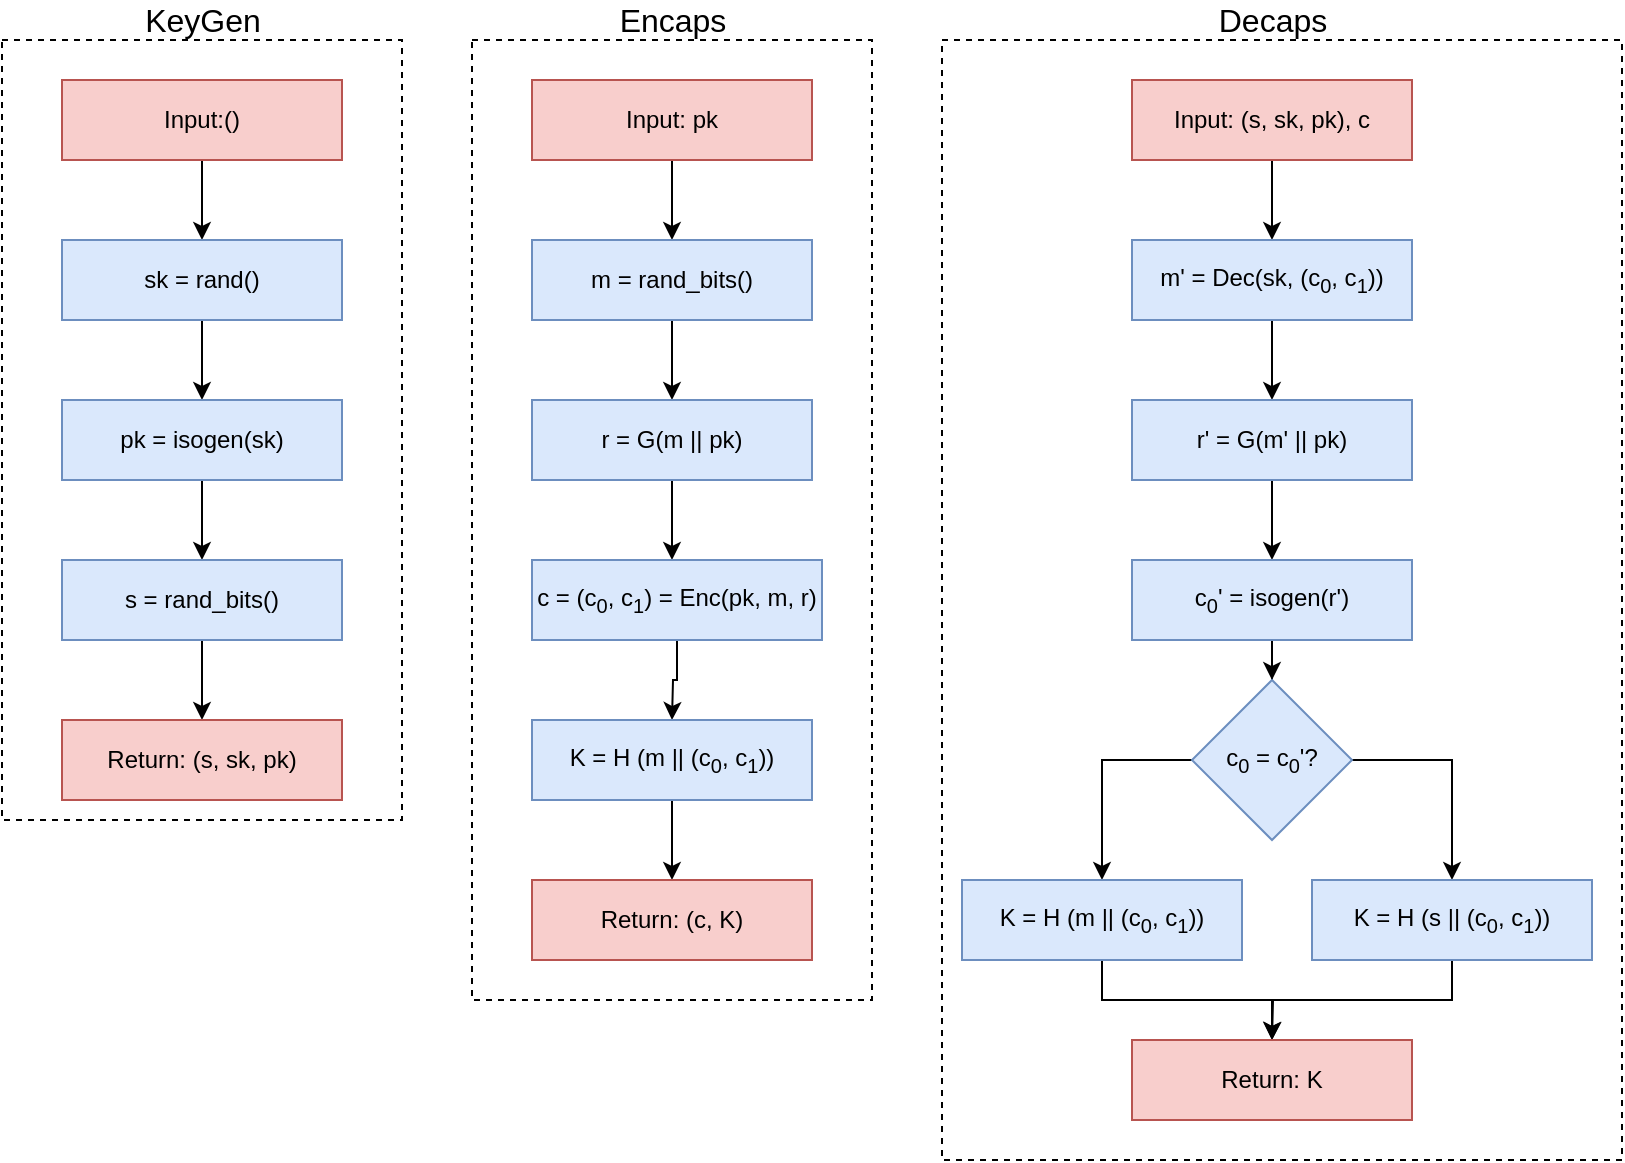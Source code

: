 <mxfile version="13.7.6"><diagram id="uutS2y4OShjR_FtOGPbr" name="Page-1"><mxGraphModel dx="1105" dy="689" grid="1" gridSize="10" guides="1" tooltips="1" connect="1" arrows="1" fold="1" page="1" pageScale="1" pageWidth="850" pageHeight="1100" math="0" shadow="0"><root><mxCell id="0"/><mxCell id="1" parent="0"/><mxCell id="aw_NDMYRMa_G1r3oWj0B-43" value="" style="rounded=0;whiteSpace=wrap;html=1;dashed=1;" vertex="1" parent="1"><mxGeometry x="470" y="70" width="340" height="560" as="geometry"/></mxCell><mxCell id="aw_NDMYRMa_G1r3oWj0B-44" value="" style="rounded=0;whiteSpace=wrap;html=1;dashed=1;" vertex="1" parent="1"><mxGeometry y="70" width="200" height="390" as="geometry"/></mxCell><mxCell id="aw_NDMYRMa_G1r3oWj0B-45" value="" style="rounded=0;whiteSpace=wrap;html=1;dashed=1;" vertex="1" parent="1"><mxGeometry x="235" y="70" width="200" height="480" as="geometry"/></mxCell><mxCell id="aw_NDMYRMa_G1r3oWj0B-46" style="edgeStyle=orthogonalEdgeStyle;rounded=0;orthogonalLoop=1;jettySize=auto;html=1;exitX=0.5;exitY=1;exitDx=0;exitDy=0;entryX=0.5;entryY=0;entryDx=0;entryDy=0;fontSize=16;" edge="1" parent="1" source="aw_NDMYRMa_G1r3oWj0B-47" target="aw_NDMYRMa_G1r3oWj0B-50"><mxGeometry relative="1" as="geometry"/></mxCell><mxCell id="aw_NDMYRMa_G1r3oWj0B-47" value="Input:()" style="rounded=0;whiteSpace=wrap;html=1;fillColor=#f8cecc;strokeColor=#b85450;" vertex="1" parent="1"><mxGeometry x="30" y="90" width="140" height="40" as="geometry"/></mxCell><mxCell id="aw_NDMYRMa_G1r3oWj0B-48" value="KeyGen" style="text;html=1;align=center;verticalAlign=middle;resizable=0;points=[];autosize=1;fontSize=16;" vertex="1" parent="1"><mxGeometry x="65" y="50" width="70" height="20" as="geometry"/></mxCell><mxCell id="aw_NDMYRMa_G1r3oWj0B-49" style="edgeStyle=orthogonalEdgeStyle;rounded=0;orthogonalLoop=1;jettySize=auto;html=1;entryX=0.5;entryY=0;entryDx=0;entryDy=0;fontSize=16;" edge="1" parent="1" source="aw_NDMYRMa_G1r3oWj0B-50" target="aw_NDMYRMa_G1r3oWj0B-52"><mxGeometry relative="1" as="geometry"/></mxCell><mxCell id="aw_NDMYRMa_G1r3oWj0B-50" value="sk = rand()" style="rounded=0;whiteSpace=wrap;html=1;fillColor=#dae8fc;strokeColor=#6c8ebf;" vertex="1" parent="1"><mxGeometry x="30" y="170" width="140" height="40" as="geometry"/></mxCell><mxCell id="aw_NDMYRMa_G1r3oWj0B-51" style="edgeStyle=orthogonalEdgeStyle;rounded=0;orthogonalLoop=1;jettySize=auto;html=1;entryX=0.5;entryY=0;entryDx=0;entryDy=0;fontSize=16;" edge="1" parent="1" source="aw_NDMYRMa_G1r3oWj0B-52"><mxGeometry relative="1" as="geometry"><mxPoint x="100" y="330" as="targetPoint"/></mxGeometry></mxCell><mxCell id="aw_NDMYRMa_G1r3oWj0B-52" value="pk = isogen(sk)" style="rounded=0;whiteSpace=wrap;html=1;fillColor=#dae8fc;strokeColor=#6c8ebf;" vertex="1" parent="1"><mxGeometry x="30" y="250" width="140" height="40" as="geometry"/></mxCell><mxCell id="aw_NDMYRMa_G1r3oWj0B-53" style="edgeStyle=orthogonalEdgeStyle;rounded=0;orthogonalLoop=1;jettySize=auto;html=1;entryX=0.5;entryY=0;entryDx=0;entryDy=0;" edge="1" parent="1" source="aw_NDMYRMa_G1r3oWj0B-54" target="aw_NDMYRMa_G1r3oWj0B-55"><mxGeometry relative="1" as="geometry"/></mxCell><mxCell id="aw_NDMYRMa_G1r3oWj0B-54" value="s = rand_bits()" style="rounded=0;whiteSpace=wrap;html=1;fillColor=#dae8fc;strokeColor=#6c8ebf;" vertex="1" parent="1"><mxGeometry x="30" y="330" width="140" height="40" as="geometry"/></mxCell><mxCell id="aw_NDMYRMa_G1r3oWj0B-55" value="Return: (s, sk, pk)" style="rounded=0;whiteSpace=wrap;html=1;fillColor=#f8cecc;strokeColor=#b85450;" vertex="1" parent="1"><mxGeometry x="30" y="410" width="140" height="40" as="geometry"/></mxCell><mxCell id="aw_NDMYRMa_G1r3oWj0B-56" style="edgeStyle=orthogonalEdgeStyle;rounded=0;orthogonalLoop=1;jettySize=auto;html=1;exitX=0.5;exitY=1;exitDx=0;exitDy=0;entryX=0.5;entryY=0;entryDx=0;entryDy=0;fontSize=16;" edge="1" parent="1" source="aw_NDMYRMa_G1r3oWj0B-57" target="aw_NDMYRMa_G1r3oWj0B-60"><mxGeometry relative="1" as="geometry"/></mxCell><mxCell id="aw_NDMYRMa_G1r3oWj0B-57" value="Input: pk" style="rounded=0;whiteSpace=wrap;html=1;fillColor=#f8cecc;strokeColor=#b85450;" vertex="1" parent="1"><mxGeometry x="265" y="90" width="140" height="40" as="geometry"/></mxCell><mxCell id="aw_NDMYRMa_G1r3oWj0B-58" value="Encaps" style="text;html=1;align=center;verticalAlign=middle;resizable=0;points=[];autosize=1;fontSize=16;" vertex="1" parent="1"><mxGeometry x="300" y="50" width="70" height="20" as="geometry"/></mxCell><mxCell id="aw_NDMYRMa_G1r3oWj0B-59" style="edgeStyle=orthogonalEdgeStyle;rounded=0;orthogonalLoop=1;jettySize=auto;html=1;entryX=0.5;entryY=0;entryDx=0;entryDy=0;fontSize=16;" edge="1" parent="1" source="aw_NDMYRMa_G1r3oWj0B-60" target="aw_NDMYRMa_G1r3oWj0B-62"><mxGeometry relative="1" as="geometry"/></mxCell><mxCell id="aw_NDMYRMa_G1r3oWj0B-60" value="m = rand_bits()" style="rounded=0;whiteSpace=wrap;html=1;fillColor=#dae8fc;strokeColor=#6c8ebf;" vertex="1" parent="1"><mxGeometry x="265" y="170" width="140" height="40" as="geometry"/></mxCell><mxCell id="aw_NDMYRMa_G1r3oWj0B-61" style="edgeStyle=orthogonalEdgeStyle;rounded=0;orthogonalLoop=1;jettySize=auto;html=1;entryX=0.5;entryY=0;entryDx=0;entryDy=0;fontSize=16;" edge="1" parent="1" source="aw_NDMYRMa_G1r3oWj0B-62"><mxGeometry relative="1" as="geometry"><mxPoint x="335" y="330" as="targetPoint"/></mxGeometry></mxCell><mxCell id="aw_NDMYRMa_G1r3oWj0B-62" value="r = G(m || pk)" style="rounded=0;whiteSpace=wrap;html=1;fillColor=#dae8fc;strokeColor=#6c8ebf;" vertex="1" parent="1"><mxGeometry x="265" y="250" width="140" height="40" as="geometry"/></mxCell><mxCell id="aw_NDMYRMa_G1r3oWj0B-63" style="edgeStyle=orthogonalEdgeStyle;rounded=0;orthogonalLoop=1;jettySize=auto;html=1;entryX=0.5;entryY=0;entryDx=0;entryDy=0;" edge="1" parent="1" source="aw_NDMYRMa_G1r3oWj0B-64"><mxGeometry relative="1" as="geometry"><mxPoint x="335" y="410" as="targetPoint"/></mxGeometry></mxCell><mxCell id="aw_NDMYRMa_G1r3oWj0B-64" value="c = (c&lt;sub&gt;0&lt;/sub&gt;, c&lt;sub&gt;1&lt;/sub&gt;) = Enc(pk, m, r)" style="rounded=0;whiteSpace=wrap;html=1;fillColor=#dae8fc;strokeColor=#6c8ebf;" vertex="1" parent="1"><mxGeometry x="265" y="330" width="145" height="40" as="geometry"/></mxCell><mxCell id="aw_NDMYRMa_G1r3oWj0B-65" style="edgeStyle=orthogonalEdgeStyle;rounded=0;orthogonalLoop=1;jettySize=auto;html=1;entryX=0.5;entryY=0;entryDx=0;entryDy=0;" edge="1" parent="1" source="aw_NDMYRMa_G1r3oWj0B-66" target="aw_NDMYRMa_G1r3oWj0B-67"><mxGeometry relative="1" as="geometry"/></mxCell><mxCell id="aw_NDMYRMa_G1r3oWj0B-66" value="K = H (m || (c&lt;sub&gt;0&lt;/sub&gt;, c&lt;sub&gt;1&lt;/sub&gt;))" style="rounded=0;whiteSpace=wrap;html=1;fillColor=#dae8fc;strokeColor=#6c8ebf;" vertex="1" parent="1"><mxGeometry x="265" y="410" width="140" height="40" as="geometry"/></mxCell><mxCell id="aw_NDMYRMa_G1r3oWj0B-67" value="Return: (c, K)" style="rounded=0;whiteSpace=wrap;html=1;fillColor=#f8cecc;strokeColor=#b85450;" vertex="1" parent="1"><mxGeometry x="265" y="490" width="140" height="40" as="geometry"/></mxCell><mxCell id="aw_NDMYRMa_G1r3oWj0B-68" style="edgeStyle=orthogonalEdgeStyle;rounded=0;orthogonalLoop=1;jettySize=auto;html=1;exitX=0.5;exitY=1;exitDx=0;exitDy=0;entryX=0.5;entryY=0;entryDx=0;entryDy=0;fontSize=16;" edge="1" parent="1" source="aw_NDMYRMa_G1r3oWj0B-69" target="aw_NDMYRMa_G1r3oWj0B-72"><mxGeometry relative="1" as="geometry"/></mxCell><mxCell id="aw_NDMYRMa_G1r3oWj0B-69" value="Input: (s, sk, pk), c" style="rounded=0;whiteSpace=wrap;html=1;fillColor=#f8cecc;strokeColor=#b85450;" vertex="1" parent="1"><mxGeometry x="565" y="90" width="140" height="40" as="geometry"/></mxCell><mxCell id="aw_NDMYRMa_G1r3oWj0B-70" value="Decaps" style="text;html=1;align=center;verticalAlign=middle;resizable=0;points=[];autosize=1;fontSize=16;" vertex="1" parent="1"><mxGeometry x="600" y="50" width="70" height="20" as="geometry"/></mxCell><mxCell id="aw_NDMYRMa_G1r3oWj0B-71" style="edgeStyle=orthogonalEdgeStyle;rounded=0;orthogonalLoop=1;jettySize=auto;html=1;entryX=0.5;entryY=0;entryDx=0;entryDy=0;fontSize=16;" edge="1" parent="1" source="aw_NDMYRMa_G1r3oWj0B-72" target="aw_NDMYRMa_G1r3oWj0B-74"><mxGeometry relative="1" as="geometry"/></mxCell><mxCell id="aw_NDMYRMa_G1r3oWj0B-72" value="m' = Dec(sk, (c&lt;sub&gt;0&lt;/sub&gt;, c&lt;sub&gt;1&lt;/sub&gt;))" style="rounded=0;whiteSpace=wrap;html=1;fillColor=#dae8fc;strokeColor=#6c8ebf;" vertex="1" parent="1"><mxGeometry x="565" y="170" width="140" height="40" as="geometry"/></mxCell><mxCell id="aw_NDMYRMa_G1r3oWj0B-73" style="edgeStyle=orthogonalEdgeStyle;rounded=0;orthogonalLoop=1;jettySize=auto;html=1;entryX=0.5;entryY=0;entryDx=0;entryDy=0;fontSize=16;" edge="1" parent="1" source="aw_NDMYRMa_G1r3oWj0B-74"><mxGeometry relative="1" as="geometry"><mxPoint x="635" y="330" as="targetPoint"/></mxGeometry></mxCell><mxCell id="aw_NDMYRMa_G1r3oWj0B-74" value="r' = G(m' || pk)" style="rounded=0;whiteSpace=wrap;html=1;fillColor=#dae8fc;strokeColor=#6c8ebf;" vertex="1" parent="1"><mxGeometry x="565" y="250" width="140" height="40" as="geometry"/></mxCell><mxCell id="aw_NDMYRMa_G1r3oWj0B-75" style="edgeStyle=orthogonalEdgeStyle;rounded=0;orthogonalLoop=1;jettySize=auto;html=1;entryX=0.5;entryY=0;entryDx=0;entryDy=0;" edge="1" parent="1" source="aw_NDMYRMa_G1r3oWj0B-76" target="aw_NDMYRMa_G1r3oWj0B-79"><mxGeometry relative="1" as="geometry"><mxPoint x="635" y="410" as="targetPoint"/></mxGeometry></mxCell><mxCell id="aw_NDMYRMa_G1r3oWj0B-76" value="c&lt;sub&gt;0&lt;/sub&gt;' = isogen(r')" style="rounded=0;whiteSpace=wrap;html=1;fillColor=#dae8fc;strokeColor=#6c8ebf;" vertex="1" parent="1"><mxGeometry x="565" y="330" width="140" height="40" as="geometry"/></mxCell><mxCell id="aw_NDMYRMa_G1r3oWj0B-77" style="edgeStyle=orthogonalEdgeStyle;rounded=0;orthogonalLoop=1;jettySize=auto;html=1;entryX=0.5;entryY=0;entryDx=0;entryDy=0;exitX=0;exitY=0.5;exitDx=0;exitDy=0;" edge="1" parent="1" source="aw_NDMYRMa_G1r3oWj0B-79" target="aw_NDMYRMa_G1r3oWj0B-81"><mxGeometry relative="1" as="geometry"/></mxCell><mxCell id="aw_NDMYRMa_G1r3oWj0B-78" style="edgeStyle=orthogonalEdgeStyle;rounded=0;orthogonalLoop=1;jettySize=auto;html=1;exitX=1;exitY=0.5;exitDx=0;exitDy=0;entryX=0.5;entryY=0;entryDx=0;entryDy=0;" edge="1" parent="1" source="aw_NDMYRMa_G1r3oWj0B-79" target="aw_NDMYRMa_G1r3oWj0B-83"><mxGeometry relative="1" as="geometry"/></mxCell><mxCell id="aw_NDMYRMa_G1r3oWj0B-79" value="c&lt;sub&gt;0&lt;/sub&gt; = c&lt;sub&gt;0&lt;/sub&gt;'?" style="rhombus;whiteSpace=wrap;html=1;fillColor=#dae8fc;strokeColor=#6c8ebf;" vertex="1" parent="1"><mxGeometry x="595" y="390" width="80" height="80" as="geometry"/></mxCell><mxCell id="aw_NDMYRMa_G1r3oWj0B-80" style="edgeStyle=orthogonalEdgeStyle;rounded=0;orthogonalLoop=1;jettySize=auto;html=1;exitX=0.5;exitY=1;exitDx=0;exitDy=0;entryX=0.5;entryY=0;entryDx=0;entryDy=0;" edge="1" parent="1" source="aw_NDMYRMa_G1r3oWj0B-81" target="aw_NDMYRMa_G1r3oWj0B-84"><mxGeometry relative="1" as="geometry"/></mxCell><mxCell id="aw_NDMYRMa_G1r3oWj0B-81" value="K = H (m || (c&lt;sub&gt;0&lt;/sub&gt;, c&lt;sub&gt;1&lt;/sub&gt;))" style="rounded=0;whiteSpace=wrap;html=1;fillColor=#dae8fc;strokeColor=#6c8ebf;" vertex="1" parent="1"><mxGeometry x="480" y="490" width="140" height="40" as="geometry"/></mxCell><mxCell id="aw_NDMYRMa_G1r3oWj0B-82" style="edgeStyle=orthogonalEdgeStyle;rounded=0;orthogonalLoop=1;jettySize=auto;html=1;exitX=0.5;exitY=1;exitDx=0;exitDy=0;" edge="1" parent="1" source="aw_NDMYRMa_G1r3oWj0B-83"><mxGeometry relative="1" as="geometry"><mxPoint x="635" y="570" as="targetPoint"/></mxGeometry></mxCell><mxCell id="aw_NDMYRMa_G1r3oWj0B-83" value="K = H (s || (c&lt;sub&gt;0&lt;/sub&gt;, c&lt;sub&gt;1&lt;/sub&gt;))" style="rounded=0;whiteSpace=wrap;html=1;fillColor=#dae8fc;strokeColor=#6c8ebf;" vertex="1" parent="1"><mxGeometry x="655" y="490" width="140" height="40" as="geometry"/></mxCell><mxCell id="aw_NDMYRMa_G1r3oWj0B-84" value="&lt;div&gt;Return: K&lt;br&gt;&lt;/div&gt;" style="rounded=0;whiteSpace=wrap;html=1;fillColor=#f8cecc;strokeColor=#b85450;" vertex="1" parent="1"><mxGeometry x="565" y="570" width="140" height="40" as="geometry"/></mxCell></root></mxGraphModel></diagram></mxfile>
